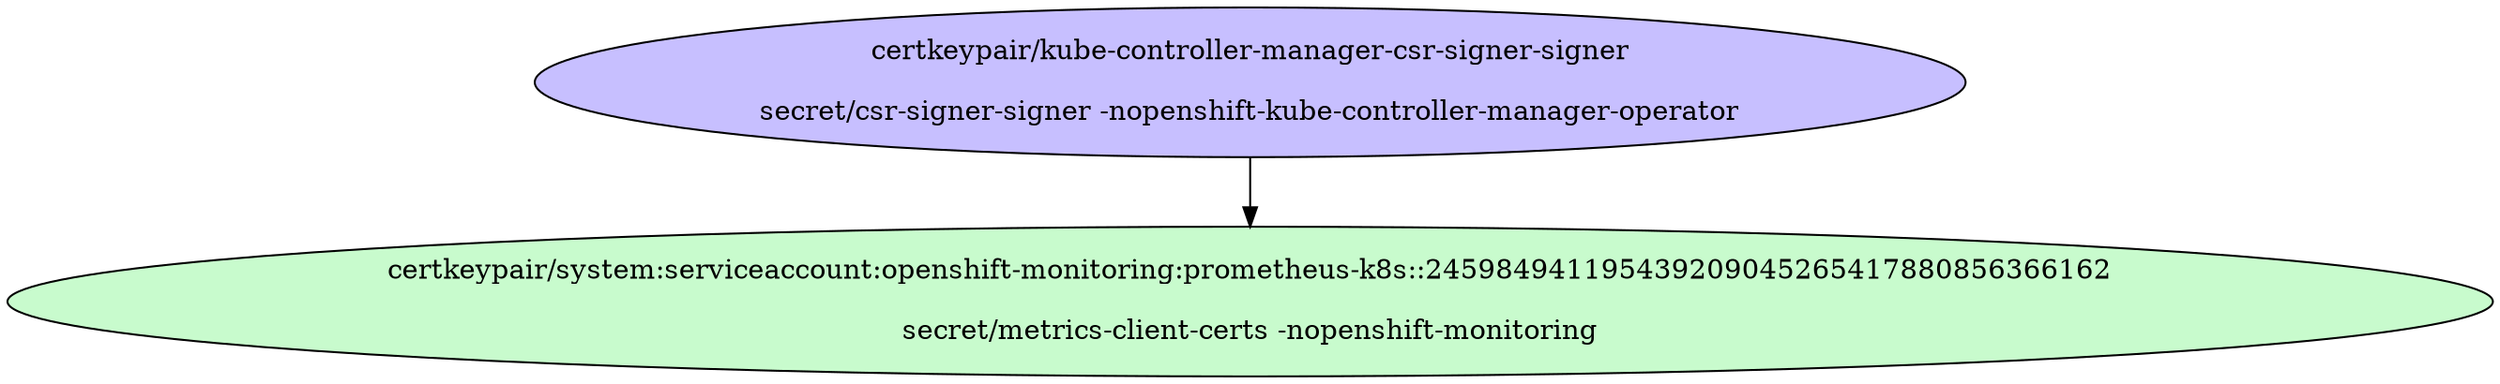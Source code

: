 digraph "Local Certificate" {
  // Node definitions.
  12 [
    label="certkeypair/kube-controller-manager-csr-signer-signer\n\nsecret/csr-signer-signer -nopenshift-kube-controller-manager-operator\n"
    style=filled
    fillcolor="#c7bfff"
  ];
  14 [
    label="certkeypair/system:serviceaccount:openshift-monitoring:prometheus-k8s::245984941195439209045265417880856366162\n\nsecret/metrics-client-certs -nopenshift-monitoring\n"
    style=filled
    fillcolor="#c8fbcd"
  ];

  // Edge definitions.
  12 -> 14;
}